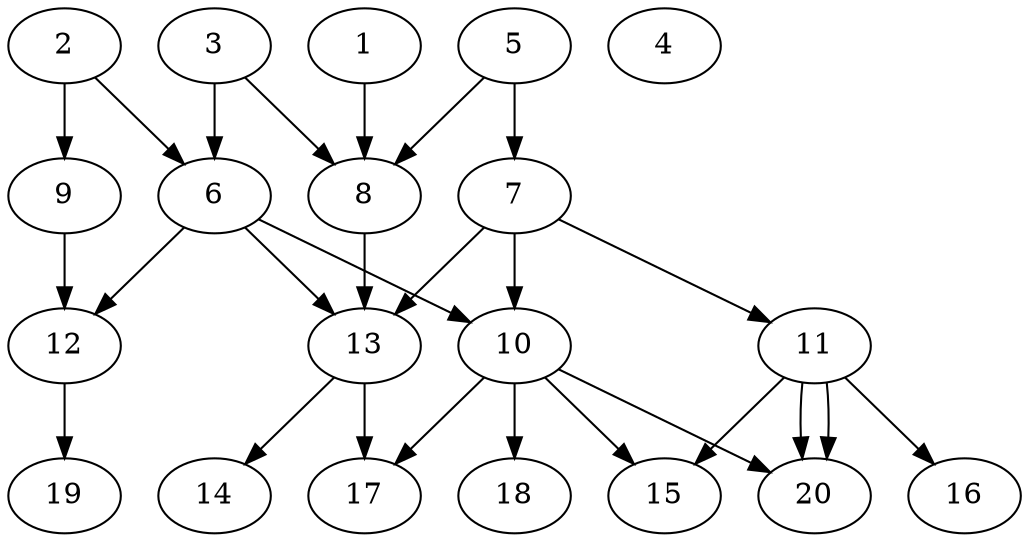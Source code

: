 // DAG automatically generated by daggen at Tue Jul 23 14:23:30 2019
// ./daggen --dot -n 20 --ccr 0.4 --fat 0.6 --regular 0.5 --density 0.6 --mindata 5242880 --maxdata 52428800 
digraph G {
  1 [size="46686720", alpha="0.04", expect_size="18674688"] 
  1 -> 8 [size ="18674688"]
  2 [size="19366400", alpha="0.18", expect_size="7746560"] 
  2 -> 6 [size ="7746560"]
  2 -> 9 [size ="7746560"]
  3 [size="41789440", alpha="0.14", expect_size="16715776"] 
  3 -> 6 [size ="16715776"]
  3 -> 8 [size ="16715776"]
  4 [size="75427840", alpha="0.13", expect_size="30171136"] 
  5 [size="94023680", alpha="0.06", expect_size="37609472"] 
  5 -> 7 [size ="37609472"]
  5 -> 8 [size ="37609472"]
  6 [size="100884480", alpha="0.12", expect_size="40353792"] 
  6 -> 10 [size ="40353792"]
  6 -> 12 [size ="40353792"]
  6 -> 13 [size ="40353792"]
  7 [size="34585600", alpha="0.04", expect_size="13834240"] 
  7 -> 10 [size ="13834240"]
  7 -> 11 [size ="13834240"]
  7 -> 13 [size ="13834240"]
  8 [size="73597440", alpha="0.11", expect_size="29438976"] 
  8 -> 13 [size ="29438976"]
  9 [size="127710720", alpha="0.11", expect_size="51084288"] 
  9 -> 12 [size ="51084288"]
  10 [size="63723520", alpha="0.14", expect_size="25489408"] 
  10 -> 15 [size ="25489408"]
  10 -> 17 [size ="25489408"]
  10 -> 18 [size ="25489408"]
  10 -> 20 [size ="25489408"]
  11 [size="31157760", alpha="0.18", expect_size="12463104"] 
  11 -> 15 [size ="12463104"]
  11 -> 16 [size ="12463104"]
  11 -> 20 [size ="12463104"]
  11 -> 20 [size ="12463104"]
  12 [size="56217600", alpha="0.18", expect_size="22487040"] 
  12 -> 19 [size ="22487040"]
  13 [size="43023360", alpha="0.13", expect_size="17209344"] 
  13 -> 14 [size ="17209344"]
  13 -> 17 [size ="17209344"]
  14 [size="128478720", alpha="0.03", expect_size="51391488"] 
  15 [size="84864000", alpha="0.09", expect_size="33945600"] 
  16 [size="119659520", alpha="0.10", expect_size="47863808"] 
  17 [size="71004160", alpha="0.06", expect_size="28401664"] 
  18 [size="96691200", alpha="0.11", expect_size="38676480"] 
  19 [size="41707520", alpha="0.05", expect_size="16683008"] 
  20 [size="104847360", alpha="0.02", expect_size="41938944"] 
}
